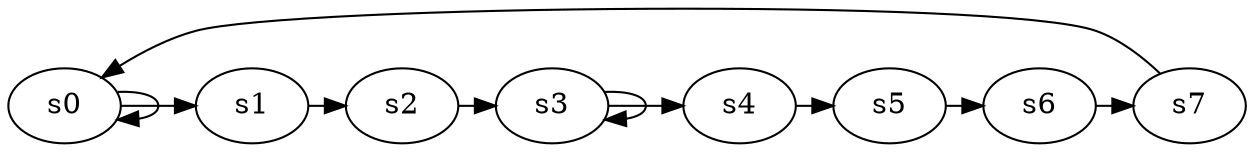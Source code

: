 digraph game_0561_cycle_8 {
    s0 [name="s0", player=0];
    s1 [name="s1", player=1];
    s2 [name="s2", player=0, target=1];
    s3 [name="s3", player=0];
    s4 [name="s4", player=0];
    s5 [name="s5", player=1];
    s6 [name="s6", player=0];
    s7 [name="s7", player=0];

    s0 -> s1 [constraint="time % 3 == 2 || time % 3 == 1"];
    s1 -> s2 [constraint="time == 2 || time == 9 || time == 19 || time == 22 || time == 24"];
    s2 -> s3 [constraint="time == 8 || time == 9 || time == 12 || time == 24"];
    s3 -> s4 [constraint="!(time % 3 == 0)"];
    s4 -> s5 [constraint="time == 4 || time == 10 || time == 15"];
    s5 -> s6 [constraint="time == 0 || time == 7 || time == 11 || time == 12 || time == 14 || time == 15"];
    s6 -> s7 [constraint="time == 8 || time == 14 || time == 17 || time == 21"];
    s7 -> s0 [constraint="!(time % 3 == 0)"];
    s0 -> s0 [constraint="time % 3 == 0"];
    s3 -> s3 [constraint="time % 4 == 0"];
}
